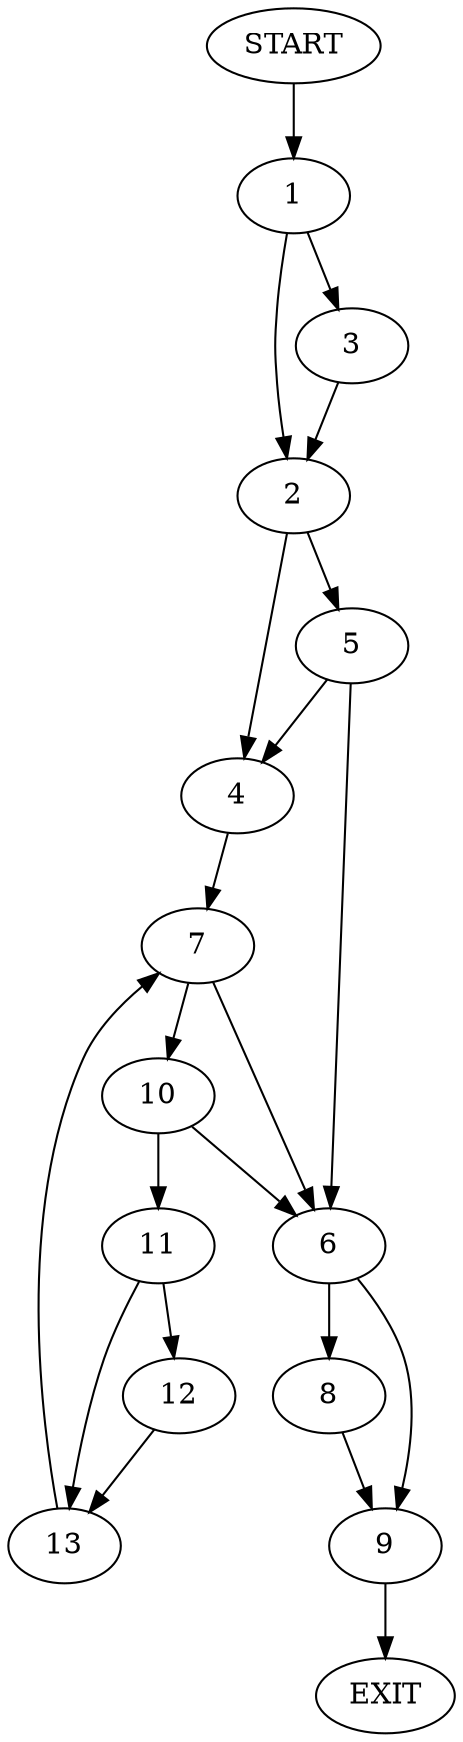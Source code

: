 digraph {
0 [label="START"]
14 [label="EXIT"]
0 -> 1
1 -> 2
1 -> 3
3 -> 2
2 -> 4
2 -> 5
5 -> 4
5 -> 6
4 -> 7
6 -> 8
6 -> 9
7 -> 10
7 -> 6
10 -> 11
10 -> 6
11 -> 12
11 -> 13
12 -> 13
13 -> 7
8 -> 9
9 -> 14
}
